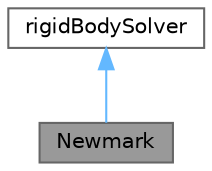 digraph "Newmark"
{
 // LATEX_PDF_SIZE
  bgcolor="transparent";
  edge [fontname=Helvetica,fontsize=10,labelfontname=Helvetica,labelfontsize=10];
  node [fontname=Helvetica,fontsize=10,shape=box,height=0.2,width=0.4];
  Node1 [id="Node000001",label="Newmark",height=0.2,width=0.4,color="gray40", fillcolor="grey60", style="filled", fontcolor="black",tooltip="Newmark 2nd-order time-integrator for 6DoF solid-body motion."];
  Node2 -> Node1 [id="edge1_Node000001_Node000002",dir="back",color="steelblue1",style="solid",tooltip=" "];
  Node2 [id="Node000002",label="rigidBodySolver",height=0.2,width=0.4,color="gray40", fillcolor="white", style="filled",URL="$classFoam_1_1RBD_1_1rigidBodySolver.html",tooltip=" "];
}
